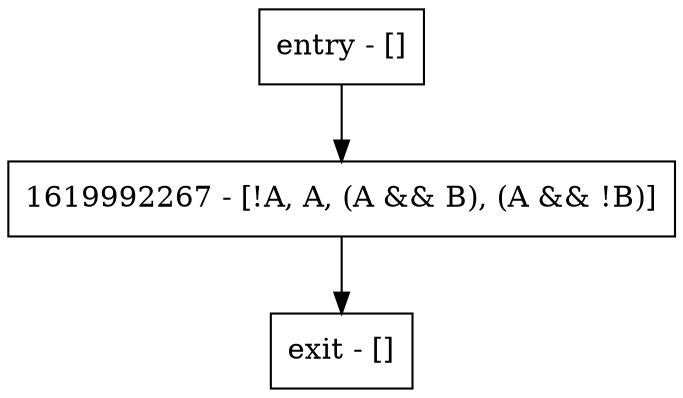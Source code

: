 digraph main {
node [shape=record];
entry [label="entry - []"];
exit [label="exit - []"];
1619992267 [label="1619992267 - [!A, A, (A && B), (A && !B)]"];
entry;
exit;
entry -> 1619992267;
1619992267 -> exit;
}
